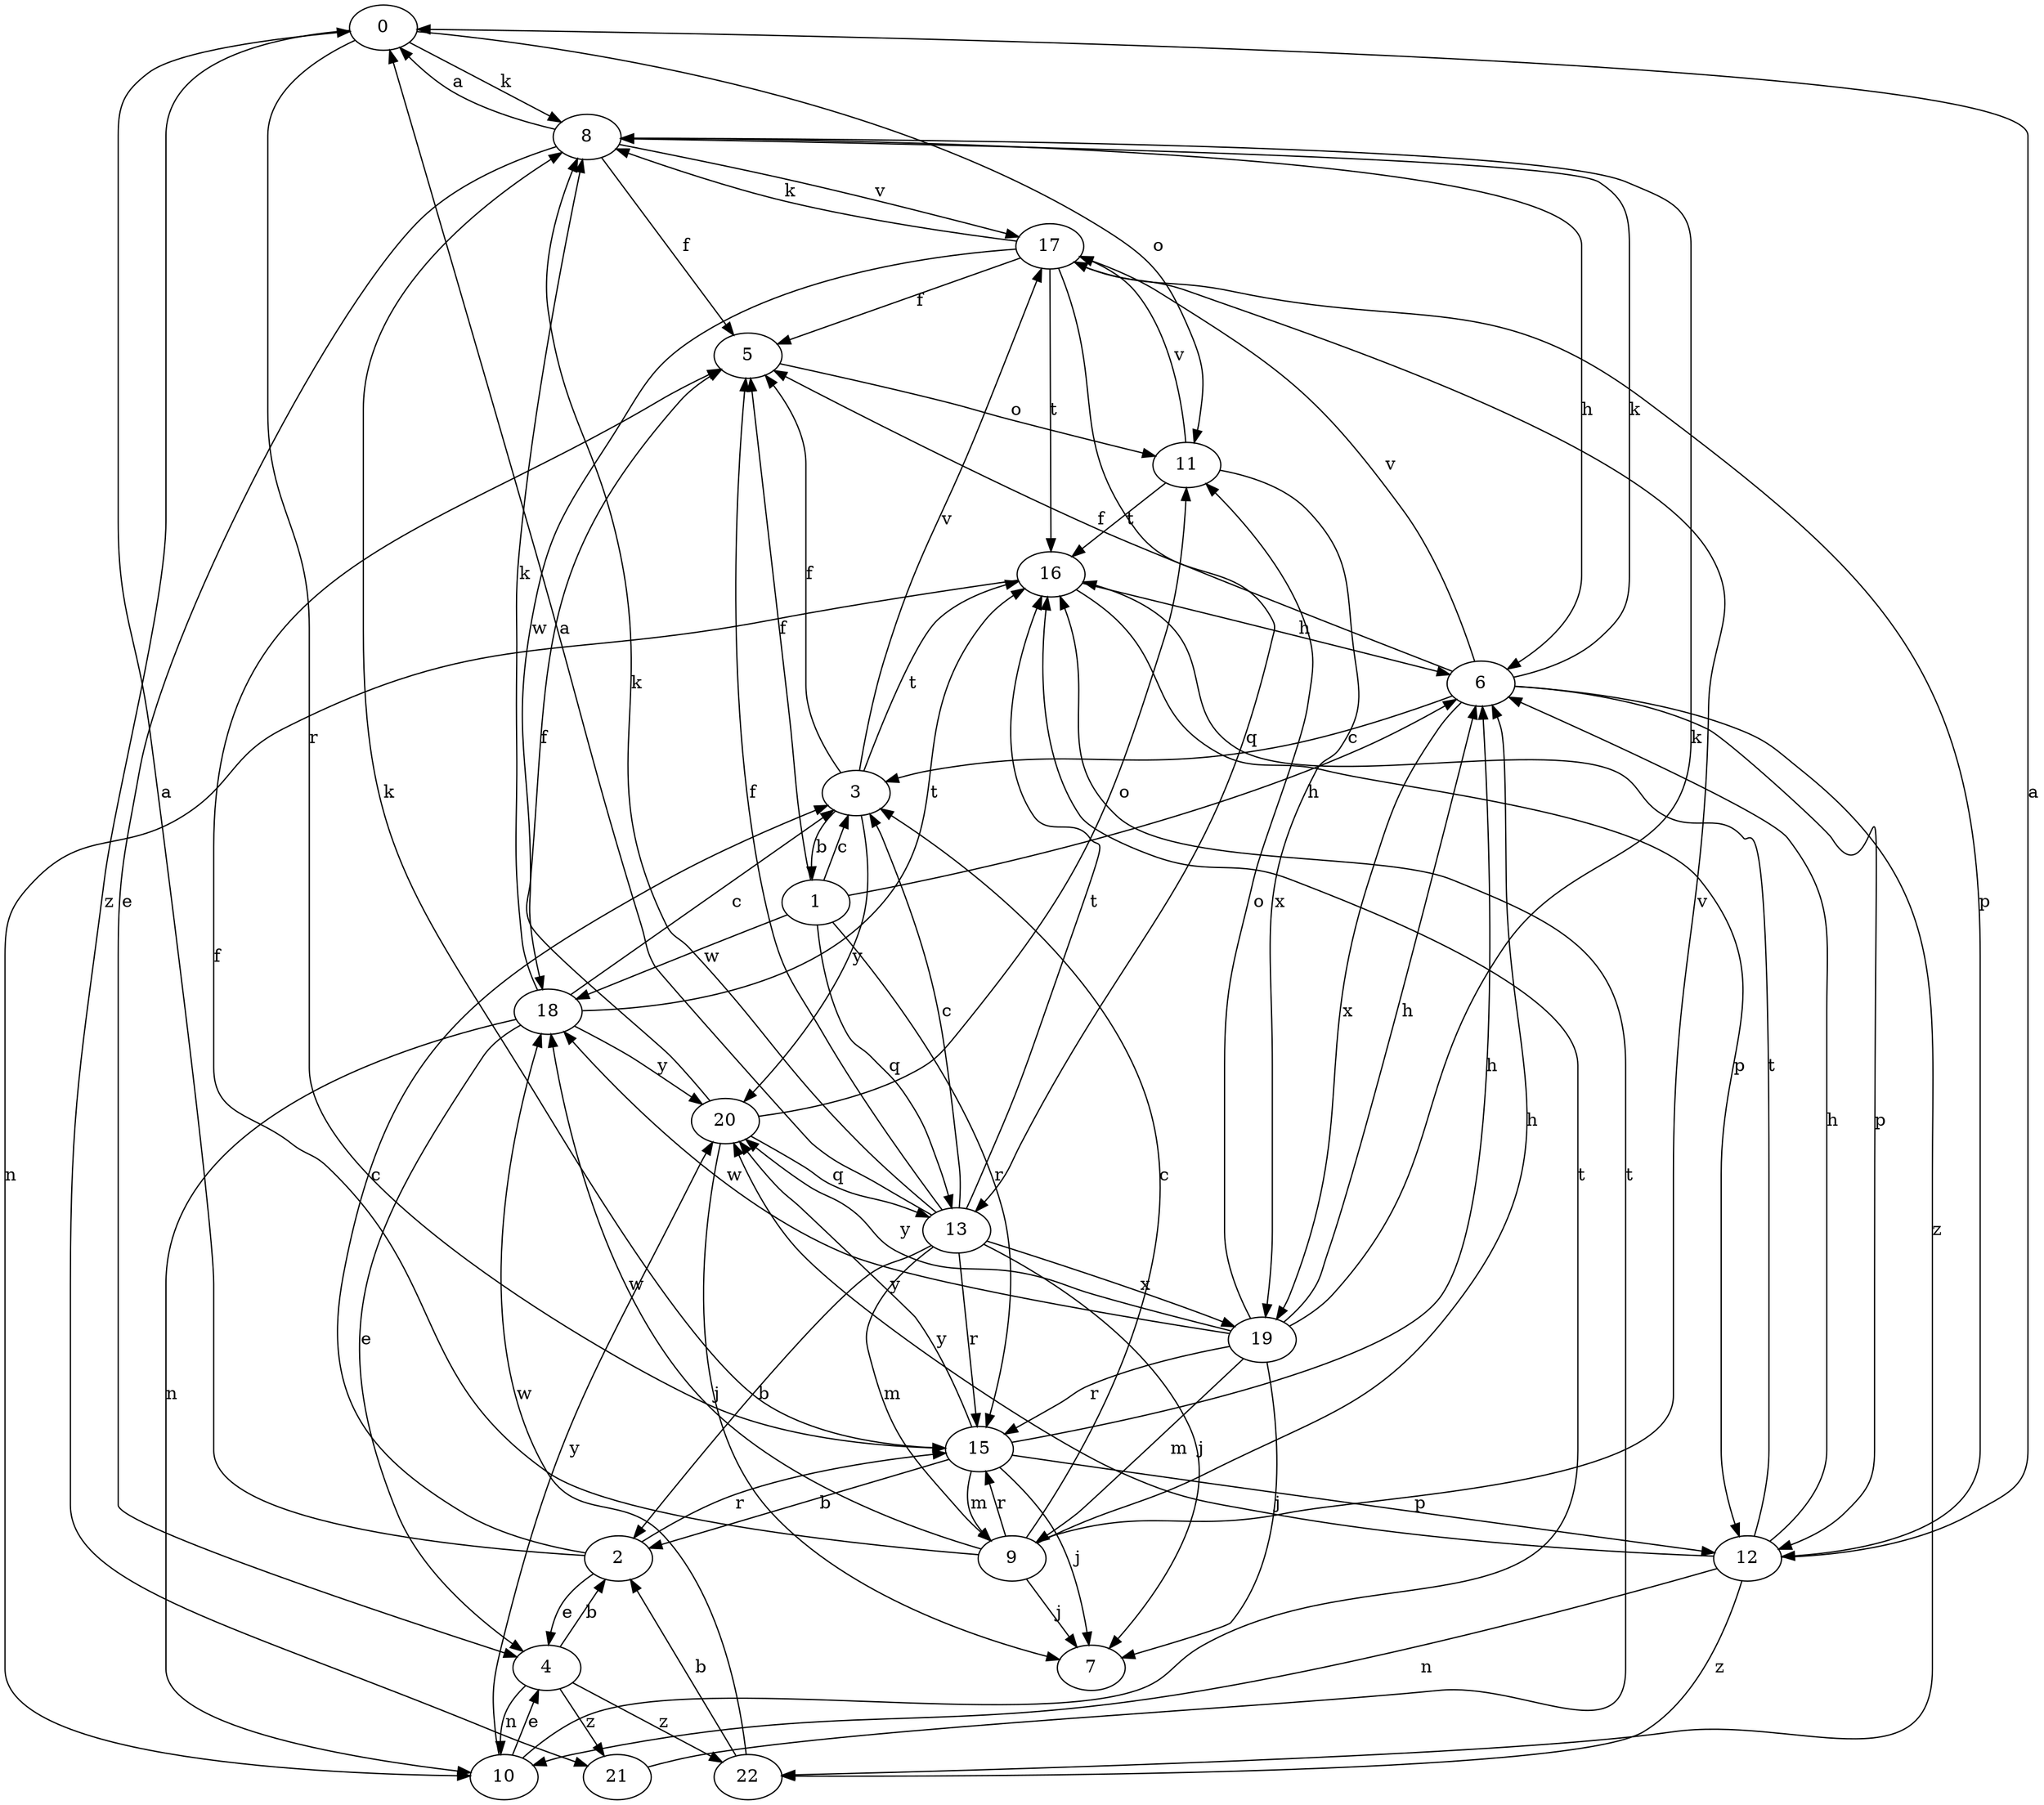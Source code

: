strict digraph  {
0;
1;
2;
3;
4;
5;
6;
7;
8;
9;
10;
11;
12;
13;
15;
16;
17;
18;
19;
20;
21;
22;
0 -> 8  [label=k];
0 -> 11  [label=o];
0 -> 15  [label=r];
0 -> 21  [label=z];
1 -> 3  [label=c];
1 -> 5  [label=f];
1 -> 6  [label=h];
1 -> 13  [label=q];
1 -> 15  [label=r];
1 -> 18  [label=w];
2 -> 0  [label=a];
2 -> 3  [label=c];
2 -> 4  [label=e];
2 -> 15  [label=r];
3 -> 1  [label=b];
3 -> 5  [label=f];
3 -> 16  [label=t];
3 -> 17  [label=v];
3 -> 20  [label=y];
4 -> 2  [label=b];
4 -> 10  [label=n];
4 -> 21  [label=z];
4 -> 22  [label=z];
5 -> 11  [label=o];
6 -> 3  [label=c];
6 -> 5  [label=f];
6 -> 8  [label=k];
6 -> 12  [label=p];
6 -> 17  [label=v];
6 -> 19  [label=x];
6 -> 22  [label=z];
8 -> 0  [label=a];
8 -> 4  [label=e];
8 -> 5  [label=f];
8 -> 6  [label=h];
8 -> 17  [label=v];
9 -> 3  [label=c];
9 -> 5  [label=f];
9 -> 6  [label=h];
9 -> 7  [label=j];
9 -> 15  [label=r];
9 -> 17  [label=v];
9 -> 18  [label=w];
10 -> 4  [label=e];
10 -> 16  [label=t];
10 -> 20  [label=y];
11 -> 16  [label=t];
11 -> 17  [label=v];
11 -> 19  [label=x];
12 -> 0  [label=a];
12 -> 6  [label=h];
12 -> 10  [label=n];
12 -> 16  [label=t];
12 -> 20  [label=y];
12 -> 22  [label=z];
13 -> 0  [label=a];
13 -> 2  [label=b];
13 -> 3  [label=c];
13 -> 5  [label=f];
13 -> 7  [label=j];
13 -> 8  [label=k];
13 -> 9  [label=m];
13 -> 15  [label=r];
13 -> 16  [label=t];
13 -> 19  [label=x];
15 -> 2  [label=b];
15 -> 6  [label=h];
15 -> 7  [label=j];
15 -> 8  [label=k];
15 -> 9  [label=m];
15 -> 12  [label=p];
15 -> 20  [label=y];
16 -> 6  [label=h];
16 -> 10  [label=n];
16 -> 12  [label=p];
17 -> 5  [label=f];
17 -> 8  [label=k];
17 -> 12  [label=p];
17 -> 13  [label=q];
17 -> 16  [label=t];
17 -> 18  [label=w];
18 -> 3  [label=c];
18 -> 4  [label=e];
18 -> 8  [label=k];
18 -> 10  [label=n];
18 -> 16  [label=t];
18 -> 20  [label=y];
19 -> 6  [label=h];
19 -> 7  [label=j];
19 -> 8  [label=k];
19 -> 9  [label=m];
19 -> 11  [label=o];
19 -> 15  [label=r];
19 -> 18  [label=w];
19 -> 20  [label=y];
20 -> 5  [label=f];
20 -> 7  [label=j];
20 -> 11  [label=o];
20 -> 13  [label=q];
21 -> 16  [label=t];
22 -> 2  [label=b];
22 -> 18  [label=w];
}
